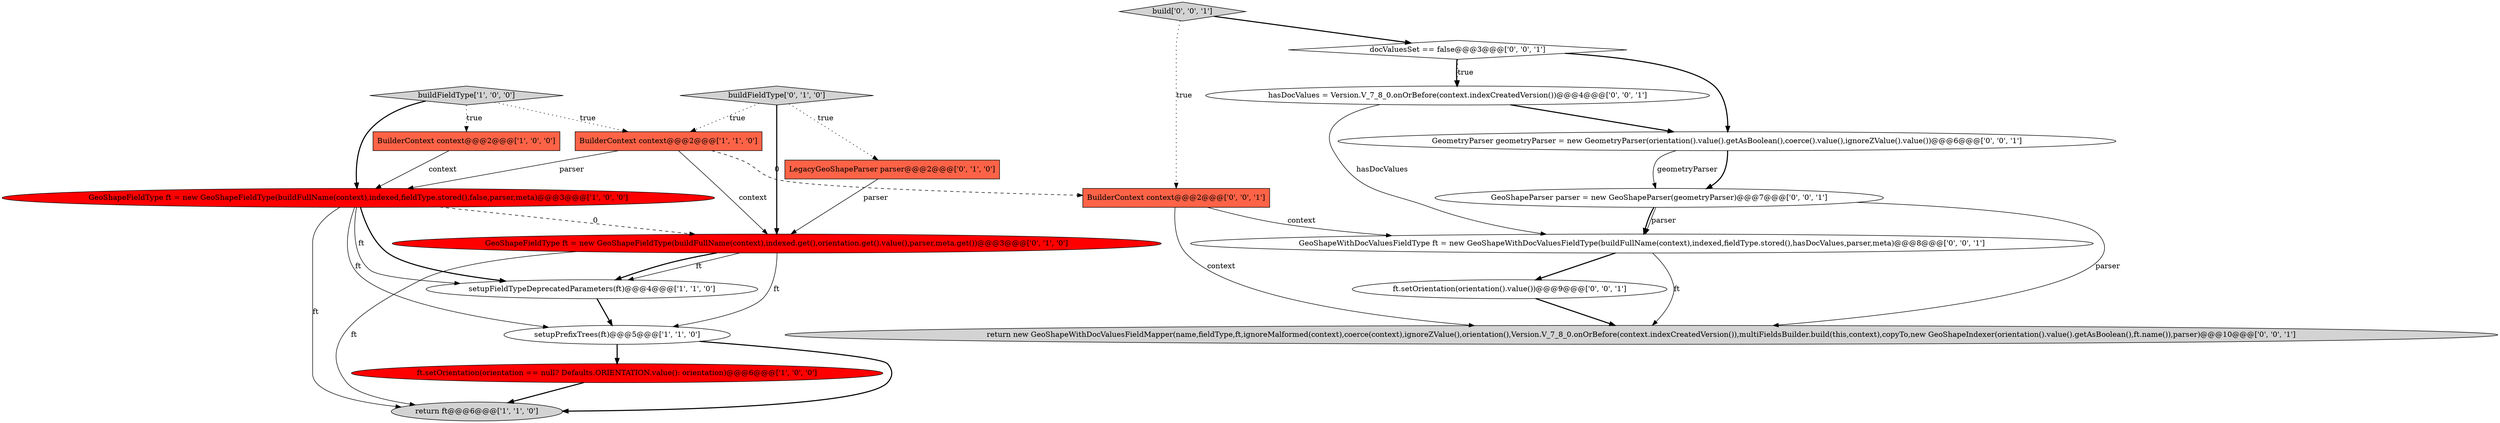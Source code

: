 digraph {
5 [style = filled, label = "BuilderContext context@@@2@@@['1', '1', '0']", fillcolor = tomato, shape = box image = "AAA0AAABBB1BBB"];
2 [style = filled, label = "setupFieldTypeDeprecatedParameters(ft)@@@4@@@['1', '1', '0']", fillcolor = white, shape = ellipse image = "AAA0AAABBB1BBB"];
6 [style = filled, label = "buildFieldType['1', '0', '0']", fillcolor = lightgray, shape = diamond image = "AAA0AAABBB1BBB"];
10 [style = filled, label = "buildFieldType['0', '1', '0']", fillcolor = lightgray, shape = diamond image = "AAA0AAABBB2BBB"];
4 [style = filled, label = "ft.setOrientation(orientation == null? Defaults.ORIENTATION.value(): orientation)@@@6@@@['1', '0', '0']", fillcolor = red, shape = ellipse image = "AAA1AAABBB1BBB"];
8 [style = filled, label = "LegacyGeoShapeParser parser@@@2@@@['0', '1', '0']", fillcolor = tomato, shape = box image = "AAA0AAABBB2BBB"];
11 [style = filled, label = "ft.setOrientation(orientation().value())@@@9@@@['0', '0', '1']", fillcolor = white, shape = ellipse image = "AAA0AAABBB3BBB"];
13 [style = filled, label = "return new GeoShapeWithDocValuesFieldMapper(name,fieldType,ft,ignoreMalformed(context),coerce(context),ignoreZValue(),orientation(),Version.V_7_8_0.onOrBefore(context.indexCreatedVersion()),multiFieldsBuilder.build(this,context),copyTo,new GeoShapeIndexer(orientation().value().getAsBoolean(),ft.name()),parser)@@@10@@@['0', '0', '1']", fillcolor = lightgray, shape = ellipse image = "AAA0AAABBB3BBB"];
3 [style = filled, label = "return ft@@@6@@@['1', '1', '0']", fillcolor = lightgray, shape = ellipse image = "AAA0AAABBB1BBB"];
15 [style = filled, label = "GeoShapeWithDocValuesFieldType ft = new GeoShapeWithDocValuesFieldType(buildFullName(context),indexed,fieldType.stored(),hasDocValues,parser,meta)@@@8@@@['0', '0', '1']", fillcolor = white, shape = ellipse image = "AAA0AAABBB3BBB"];
1 [style = filled, label = "setupPrefixTrees(ft)@@@5@@@['1', '1', '0']", fillcolor = white, shape = ellipse image = "AAA0AAABBB1BBB"];
12 [style = filled, label = "GeometryParser geometryParser = new GeometryParser(orientation().value().getAsBoolean(),coerce().value(),ignoreZValue().value())@@@6@@@['0', '0', '1']", fillcolor = white, shape = ellipse image = "AAA0AAABBB3BBB"];
19 [style = filled, label = "hasDocValues = Version.V_7_8_0.onOrBefore(context.indexCreatedVersion())@@@4@@@['0', '0', '1']", fillcolor = white, shape = ellipse image = "AAA0AAABBB3BBB"];
7 [style = filled, label = "GeoShapeFieldType ft = new GeoShapeFieldType(buildFullName(context),indexed,fieldType.stored(),false,parser,meta)@@@3@@@['1', '0', '0']", fillcolor = red, shape = ellipse image = "AAA1AAABBB1BBB"];
16 [style = filled, label = "BuilderContext context@@@2@@@['0', '0', '1']", fillcolor = tomato, shape = box image = "AAA0AAABBB3BBB"];
18 [style = filled, label = "GeoShapeParser parser = new GeoShapeParser(geometryParser)@@@7@@@['0', '0', '1']", fillcolor = white, shape = ellipse image = "AAA0AAABBB3BBB"];
9 [style = filled, label = "GeoShapeFieldType ft = new GeoShapeFieldType(buildFullName(context),indexed.get(),orientation.get().value(),parser,meta.get())@@@3@@@['0', '1', '0']", fillcolor = red, shape = ellipse image = "AAA1AAABBB2BBB"];
17 [style = filled, label = "docValuesSet == false@@@3@@@['0', '0', '1']", fillcolor = white, shape = diamond image = "AAA0AAABBB3BBB"];
0 [style = filled, label = "BuilderContext context@@@2@@@['1', '0', '0']", fillcolor = tomato, shape = box image = "AAA0AAABBB1BBB"];
14 [style = filled, label = "build['0', '0', '1']", fillcolor = lightgray, shape = diamond image = "AAA0AAABBB3BBB"];
9->2 [style = solid, label="ft"];
4->3 [style = bold, label=""];
10->8 [style = dotted, label="true"];
1->4 [style = bold, label=""];
5->9 [style = solid, label="context"];
19->12 [style = bold, label=""];
9->2 [style = bold, label=""];
2->1 [style = bold, label=""];
18->15 [style = bold, label=""];
15->13 [style = solid, label="ft"];
5->7 [style = solid, label="parser"];
1->3 [style = bold, label=""];
14->17 [style = bold, label=""];
7->2 [style = solid, label="ft"];
16->13 [style = solid, label="context"];
10->5 [style = dotted, label="true"];
7->3 [style = solid, label="ft"];
17->19 [style = bold, label=""];
18->13 [style = solid, label="parser"];
16->15 [style = solid, label="context"];
14->16 [style = dotted, label="true"];
5->16 [style = dashed, label="0"];
9->1 [style = solid, label="ft"];
17->12 [style = bold, label=""];
7->1 [style = solid, label="ft"];
9->3 [style = solid, label="ft"];
8->9 [style = solid, label="parser"];
15->11 [style = bold, label=""];
7->9 [style = dashed, label="0"];
7->2 [style = bold, label=""];
18->15 [style = solid, label="parser"];
11->13 [style = bold, label=""];
12->18 [style = bold, label=""];
17->19 [style = dotted, label="true"];
0->7 [style = solid, label="context"];
19->15 [style = solid, label="hasDocValues"];
10->9 [style = bold, label=""];
6->0 [style = dotted, label="true"];
12->18 [style = solid, label="geometryParser"];
6->7 [style = bold, label=""];
6->5 [style = dotted, label="true"];
}

